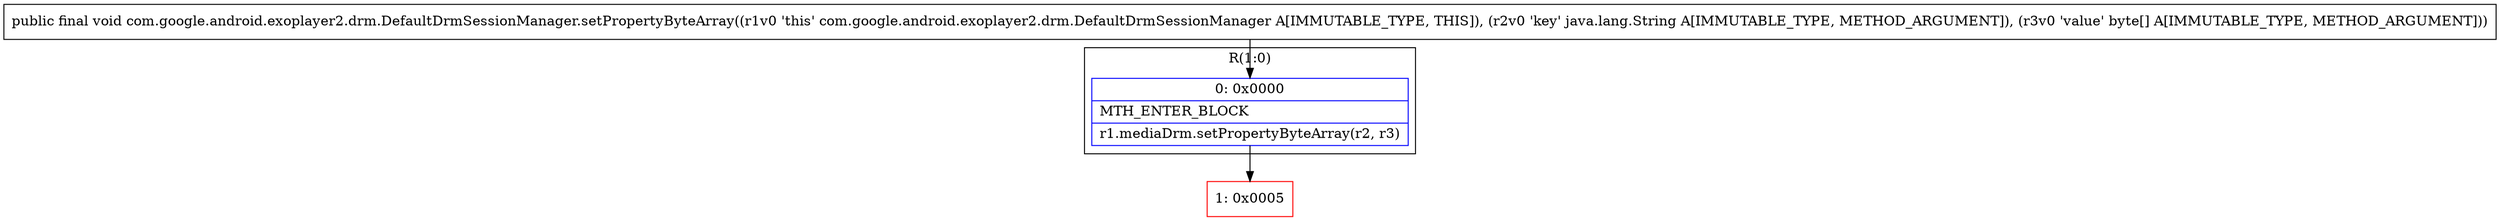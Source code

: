 digraph "CFG forcom.google.android.exoplayer2.drm.DefaultDrmSessionManager.setPropertyByteArray(Ljava\/lang\/String;[B)V" {
subgraph cluster_Region_588598520 {
label = "R(1:0)";
node [shape=record,color=blue];
Node_0 [shape=record,label="{0\:\ 0x0000|MTH_ENTER_BLOCK\l|r1.mediaDrm.setPropertyByteArray(r2, r3)\l}"];
}
Node_1 [shape=record,color=red,label="{1\:\ 0x0005}"];
MethodNode[shape=record,label="{public final void com.google.android.exoplayer2.drm.DefaultDrmSessionManager.setPropertyByteArray((r1v0 'this' com.google.android.exoplayer2.drm.DefaultDrmSessionManager A[IMMUTABLE_TYPE, THIS]), (r2v0 'key' java.lang.String A[IMMUTABLE_TYPE, METHOD_ARGUMENT]), (r3v0 'value' byte[] A[IMMUTABLE_TYPE, METHOD_ARGUMENT])) }"];
MethodNode -> Node_0;
Node_0 -> Node_1;
}

